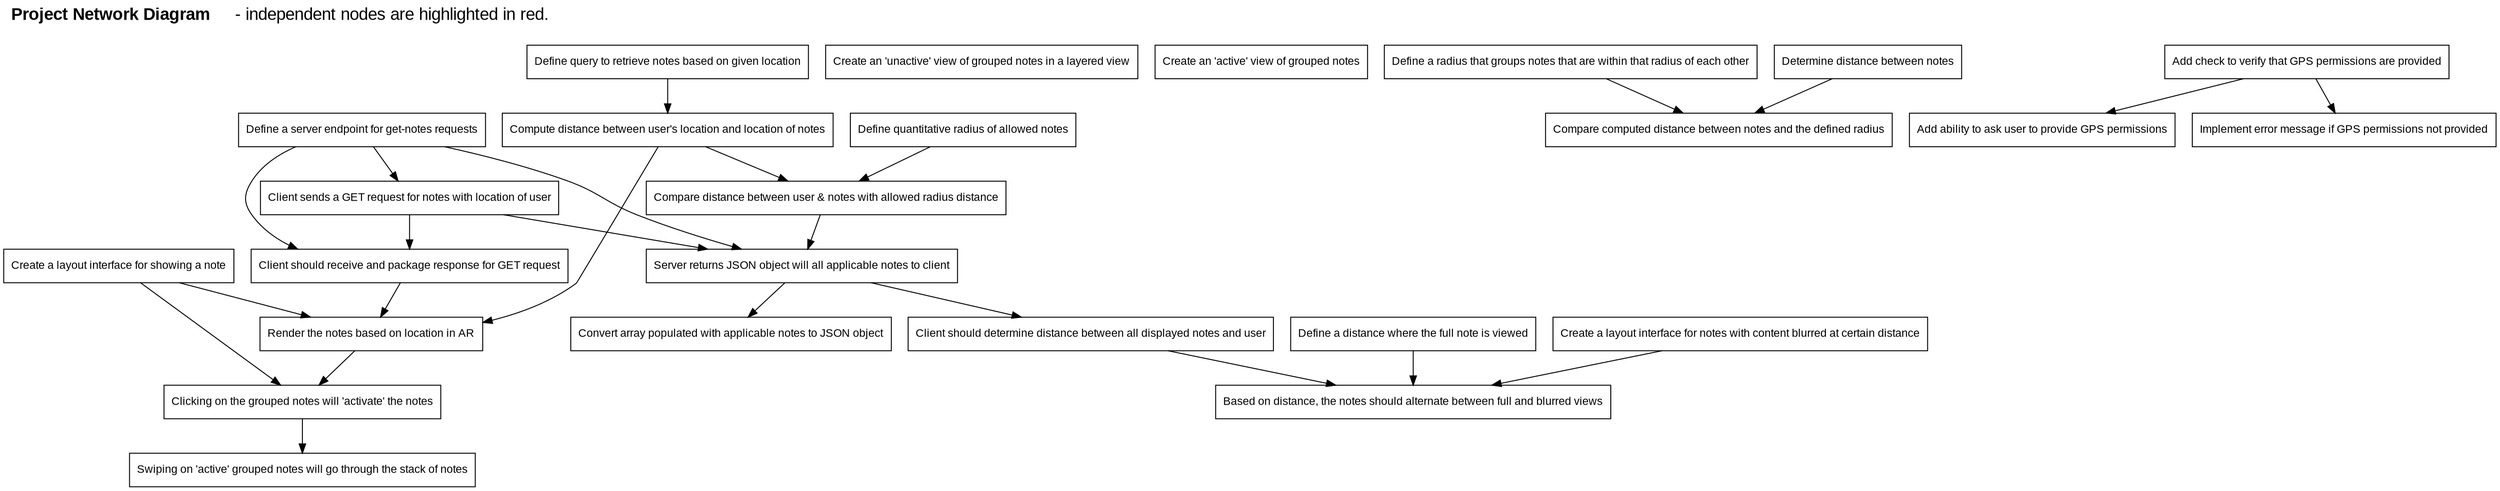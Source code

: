 digraph L {
    fontsize = 18
    fontname = Arial
    labelloc = "t"
    labeljust = "l"
    rankdir="TB"

    // System feature title
    label = <<b>Project Network Diagram    </b> - independent nodes are highlighted in red.<br/><br/>>

    // System feature 2 | naming: [systemfeature.functionalreq.[basenodes+]]
    node [shape=record fontname=Arial fontsize=12 fillcolor="#FFFFFF"]
    "2.1.1" [label="Client sends a GET request for notes with location of user"] //depends on 2.3.1
    "2.1.2" [label="Client should receive and package response for GET request"] //depends on 2.1.1, 2.3.1
    "2.2.1" [label="Define quantitative radius of allowed notes"] //independent
    "2.2.2.1" [label="Define query to retrieve notes based on given location"] 
    "2.2.3" [label="Compute distance between user's location and location of notes"] //depends on 2.2.2.1
    "2.2.4" [label="Compare distance between user & notes with allowed radius distance"] //depends on 2.2.1, 2.2.3
    "2.3.1" [label="Define a server endpoint for get-notes requests"]
    "2.3.2" [label="Convert array populated with applicable notes to JSON object"] //depends on 2.3.3
    "2.3.3" [label="Server returns JSON object will all applicable notes to client"] //depends on 2.1.1, 2.2.4, 2.3.1
    "2.4.1.1" [label="Create a layout interface for showing a note"]
    "2.4.1.2" [label="Render the notes based on location in AR"] //depends on 2.4.1.1, 2.3.3, 2.1.2
    "2.5.1" [label="Client should determine distance between all displayed notes and user"] //depends on 2.3.3
    "2.5.2" [label="Define a distance where the full note is viewed"]
    "2.5.3" [label="Create a layout interface for notes with content blurred at certain distance"]
    "2.5.4" [label="Based on distance, the notes should alternate between full and blurred views"] //depends on 2.5.1, 2.5.2, 2.5.3, 
    "2.6.1.1" [label="Create an 'unactive' view of grouped notes in a layered view"]
    "2.6.1.2" [label="Create an 'active' view of grouped notes"]
    "2.6.1.3" [label="Clicking on the grouped notes will 'activate' the notes"] //depends on 2.4.1.2, 2.6.1.1, 2.6.1.2
    "2.6.1.4" [label="Swiping on 'active' grouped notes will go through the stack of notes"] //depends on 2.6.1.3
    "2.6.2" [label="Define a radius that groups notes that are within that radius of each other"]
    "2.6.3.1" [label="Determine distance between notes"]
    "2.6.3.2" [label="Compare computed distance between notes and the defined radius"] //depends on 2.6.2, 2.6.3.1
    "2.7.1" [label="Add check to verify that GPS permissions are provided"]
    "2.7.2" [label="Add ability to ask user to provide GPS permissions"] //depends on 2.7.1
    "2.7.3" [label="Implement error message if GPS permissions not provided"] //depends on 2.7.1

    "2.3.1" -> "2.1.1", "2.1.2", "2.3.3"
    "2.1.1" -> "2.1.2", "2.3.3"
    "2.2.2.1" -> "2.2.3"
    "2.2.1" -> "2.2.4"
    "2.2.3" -> "2.2.4", "2.4.1.2"
    "2.3.3" -> "2.3.2", "2.5.1"
    "2.2.4" -> "2.3.3"
    "2.4.1.1" -> "2.4.1.2", "2.6.1.3"
    "2.1.2" -> "2.4.1.2"
    "2.5.1" -> "2.5.4"
    "2.5.2" -> "2.5.4"
    "2.5.3" -> "2.5.4"
    "2.4.1.2" -> "2.6.1.3"
    "2.6.1.3" -> "2.6.1.4"
    "2.6.2" -> "2.6.3.2"
    "2.6.3.1" -> "2.6.3.2"
    "2.7.1" -> "2.7.2", "2.7.3"


    

}